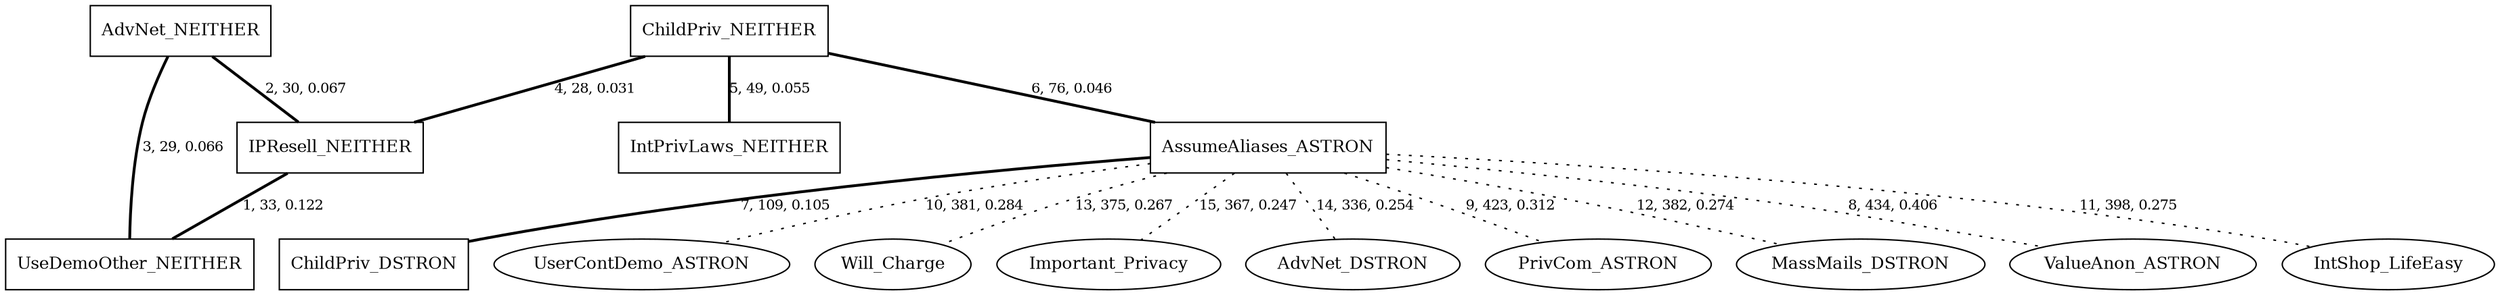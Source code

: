 graph G{
    UseDemoOther_NEITHER [label="UseDemoOther_NEITHER", fontsize=12, shape=box];
    ChildPriv_DSTRON [label="ChildPriv_DSTRON", fontsize=12, shape=box];
    UserContDemo_ASTRON [label="UserContDemo_ASTRON", fontsize=12];
    Will_Charge [label="Will_Charge", fontsize=12];
    IntPrivLaws_NEITHER [label="IntPrivLaws_NEITHER", fontsize=12, shape=box];
    Important_Privacy [label="Important_Privacy", fontsize=12];
    AdvNet_DSTRON [label="AdvNet_DSTRON", fontsize=12];
    IPResell_NEITHER [label="IPResell_NEITHER", fontsize=12, shape=box];
    PrivCom_ASTRON [label="PrivCom_ASTRON", fontsize=12];
    MassMails_DSTRON [label="MassMails_DSTRON", fontsize=12];
    AdvNet_NEITHER [label="AdvNet_NEITHER", fontsize=12, shape=box];
    ValueAnon_ASTRON [label="ValueAnon_ASTRON", fontsize=12];
    IntShop_LifeEasy [label="IntShop_LifeEasy", fontsize=12];
    AssumeAliases_ASTRON [label="AssumeAliases_ASTRON", fontsize=12, shape=box];
    ChildPriv_NEITHER [label="ChildPriv_NEITHER", fontsize=12, shape=box];
    AssumeAliases_ASTRON -- IntShop_LifeEasy [label="11, 398, 0.275", fontsize=10, style=dotted];
    AssumeAliases_ASTRON -- ValueAnon_ASTRON [label="8, 434, 0.406", fontsize=10, style=dotted];
    AssumeAliases_ASTRON -- MassMails_DSTRON [label="12, 382, 0.274", fontsize=10, style=dotted];
    AssumeAliases_ASTRON -- PrivCom_ASTRON [label="9, 423, 0.312", fontsize=10, style=dotted];
    AssumeAliases_ASTRON -- AdvNet_DSTRON [label="14, 336, 0.254", fontsize=10, style=dotted];
    ChildPriv_NEITHER -- AssumeAliases_ASTRON [label="6, 76, 0.046", fontsize=10, style=bold];
    AssumeAliases_ASTRON -- Important_Privacy [label="15, 367, 0.247", fontsize=10, style=dotted];
    IPResell_NEITHER -- UseDemoOther_NEITHER [label="1, 33, 0.122", fontsize=10, style=bold];
    AssumeAliases_ASTRON -- Will_Charge [label="13, 375, 0.267", fontsize=10, style=dotted];
    AssumeAliases_ASTRON -- UserContDemo_ASTRON [label="10, 381, 0.284", fontsize=10, style=dotted];
    ChildPriv_NEITHER -- IPResell_NEITHER [label="4, 28, 0.031", fontsize=10, style=bold];
    AssumeAliases_ASTRON -- ChildPriv_DSTRON [label="7, 109, 0.105", fontsize=10, style=bold];
    AdvNet_NEITHER -- IPResell_NEITHER [label="2, 30, 0.067", fontsize=10, style=bold];
    ChildPriv_NEITHER -- IntPrivLaws_NEITHER [label="5, 49, 0.055", fontsize=10, style=bold];
    AdvNet_NEITHER -- UseDemoOther_NEITHER [label="3, 29, 0.066", fontsize=10, style=bold];
}
